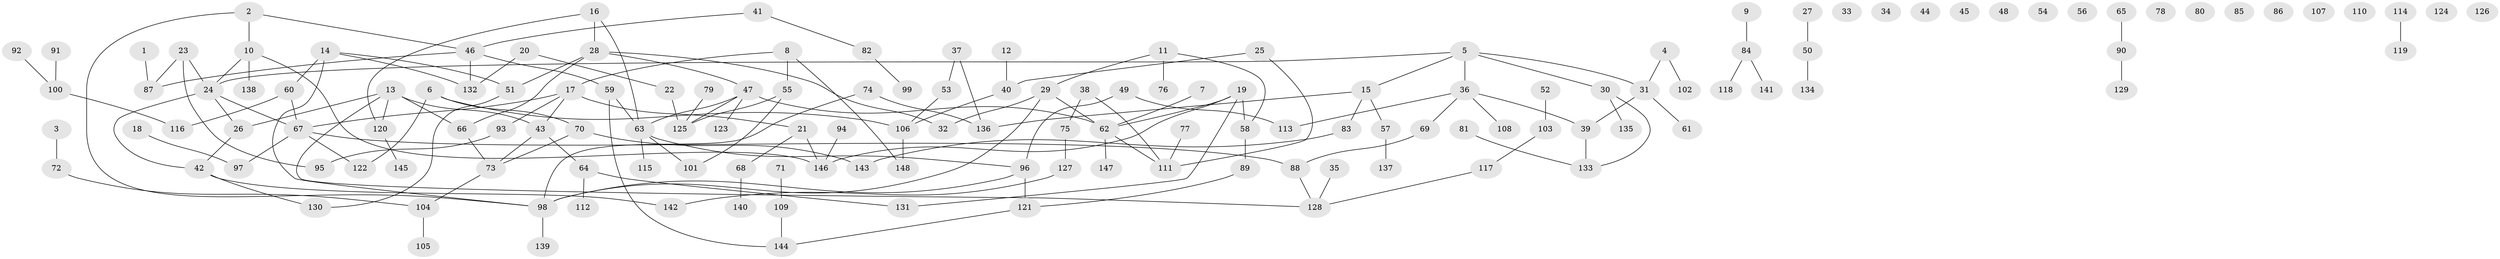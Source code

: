 // coarse degree distribution, {1: 0.3918918918918919, 4: 0.0945945945945946, 2: 0.13513513513513514, 0: 0.21621621621621623, 7: 0.013513513513513514, 6: 0.013513513513513514, 8: 0.013513513513513514, 9: 0.02702702702702703, 3: 0.04054054054054054, 5: 0.04054054054054054, 10: 0.013513513513513514}
// Generated by graph-tools (version 1.1) at 2025/43/03/04/25 21:43:03]
// undirected, 148 vertices, 164 edges
graph export_dot {
graph [start="1"]
  node [color=gray90,style=filled];
  1;
  2;
  3;
  4;
  5;
  6;
  7;
  8;
  9;
  10;
  11;
  12;
  13;
  14;
  15;
  16;
  17;
  18;
  19;
  20;
  21;
  22;
  23;
  24;
  25;
  26;
  27;
  28;
  29;
  30;
  31;
  32;
  33;
  34;
  35;
  36;
  37;
  38;
  39;
  40;
  41;
  42;
  43;
  44;
  45;
  46;
  47;
  48;
  49;
  50;
  51;
  52;
  53;
  54;
  55;
  56;
  57;
  58;
  59;
  60;
  61;
  62;
  63;
  64;
  65;
  66;
  67;
  68;
  69;
  70;
  71;
  72;
  73;
  74;
  75;
  76;
  77;
  78;
  79;
  80;
  81;
  82;
  83;
  84;
  85;
  86;
  87;
  88;
  89;
  90;
  91;
  92;
  93;
  94;
  95;
  96;
  97;
  98;
  99;
  100;
  101;
  102;
  103;
  104;
  105;
  106;
  107;
  108;
  109;
  110;
  111;
  112;
  113;
  114;
  115;
  116;
  117;
  118;
  119;
  120;
  121;
  122;
  123;
  124;
  125;
  126;
  127;
  128;
  129;
  130;
  131;
  132;
  133;
  134;
  135;
  136;
  137;
  138;
  139;
  140;
  141;
  142;
  143;
  144;
  145;
  146;
  147;
  148;
  1 -- 87;
  2 -- 10;
  2 -- 46;
  2 -- 98;
  3 -- 72;
  4 -- 31;
  4 -- 102;
  5 -- 15;
  5 -- 24;
  5 -- 30;
  5 -- 31;
  5 -- 36;
  6 -- 70;
  6 -- 106;
  6 -- 122;
  7 -- 62;
  8 -- 17;
  8 -- 55;
  8 -- 148;
  9 -- 84;
  10 -- 24;
  10 -- 138;
  10 -- 146;
  11 -- 29;
  11 -- 58;
  11 -- 76;
  12 -- 40;
  13 -- 26;
  13 -- 43;
  13 -- 66;
  13 -- 120;
  13 -- 128;
  14 -- 51;
  14 -- 60;
  14 -- 98;
  14 -- 132;
  15 -- 57;
  15 -- 83;
  15 -- 136;
  16 -- 28;
  16 -- 63;
  16 -- 120;
  17 -- 21;
  17 -- 43;
  17 -- 67;
  17 -- 93;
  18 -- 97;
  19 -- 58;
  19 -- 62;
  19 -- 131;
  19 -- 146;
  20 -- 22;
  20 -- 132;
  21 -- 68;
  21 -- 146;
  22 -- 125;
  23 -- 24;
  23 -- 87;
  23 -- 95;
  24 -- 26;
  24 -- 42;
  24 -- 67;
  25 -- 40;
  25 -- 111;
  26 -- 42;
  27 -- 50;
  28 -- 32;
  28 -- 47;
  28 -- 51;
  28 -- 66;
  29 -- 32;
  29 -- 62;
  29 -- 98;
  30 -- 133;
  30 -- 135;
  31 -- 39;
  31 -- 61;
  35 -- 128;
  36 -- 39;
  36 -- 69;
  36 -- 108;
  36 -- 113;
  37 -- 53;
  37 -- 136;
  38 -- 75;
  38 -- 111;
  39 -- 133;
  40 -- 106;
  41 -- 46;
  41 -- 82;
  42 -- 130;
  42 -- 142;
  43 -- 64;
  43 -- 73;
  46 -- 59;
  46 -- 87;
  46 -- 132;
  47 -- 62;
  47 -- 63;
  47 -- 123;
  47 -- 125;
  49 -- 96;
  49 -- 113;
  50 -- 134;
  51 -- 130;
  52 -- 103;
  53 -- 106;
  55 -- 101;
  55 -- 125;
  57 -- 137;
  58 -- 89;
  59 -- 63;
  59 -- 144;
  60 -- 67;
  60 -- 116;
  62 -- 111;
  62 -- 147;
  63 -- 96;
  63 -- 101;
  63 -- 115;
  64 -- 112;
  64 -- 131;
  65 -- 90;
  66 -- 73;
  67 -- 88;
  67 -- 97;
  67 -- 122;
  68 -- 140;
  69 -- 88;
  70 -- 73;
  70 -- 143;
  71 -- 109;
  72 -- 104;
  73 -- 104;
  74 -- 98;
  74 -- 136;
  75 -- 127;
  77 -- 111;
  79 -- 125;
  81 -- 133;
  82 -- 99;
  83 -- 143;
  84 -- 118;
  84 -- 141;
  88 -- 128;
  89 -- 121;
  90 -- 129;
  91 -- 100;
  92 -- 100;
  93 -- 95;
  94 -- 146;
  96 -- 98;
  96 -- 121;
  98 -- 139;
  100 -- 116;
  103 -- 117;
  104 -- 105;
  106 -- 148;
  109 -- 144;
  114 -- 119;
  117 -- 128;
  120 -- 145;
  121 -- 144;
  127 -- 142;
}
